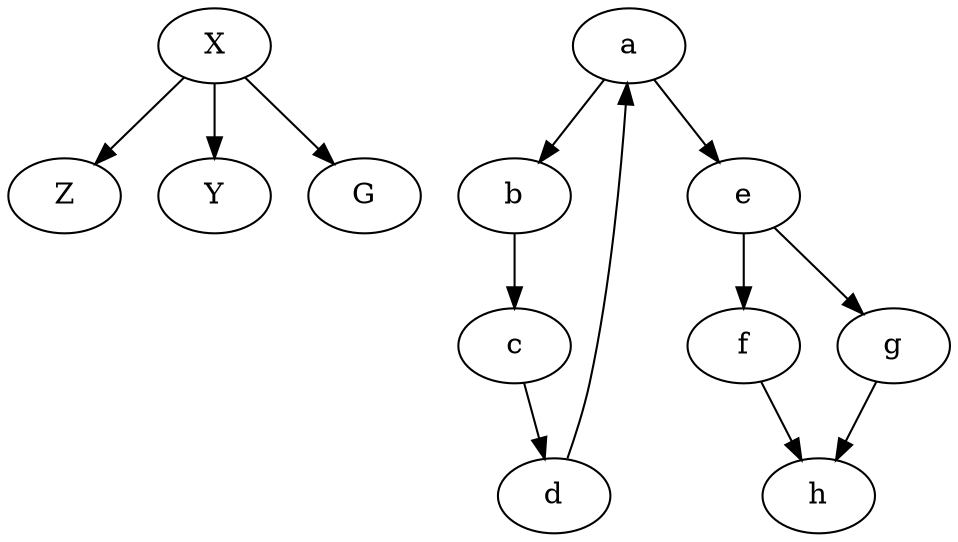 digraph {
"Z"
"Y"
"G"
"a" -> "b"
"a" -> "e"
"b" -> "c"
"c" -> "d"
"d" -> "a"
"e" -> "f"
"e" -> "g"
"f" -> "h"
"g" -> "h"
"X" -> "G"
"X" -> "Z"
"X" -> "Y"
}